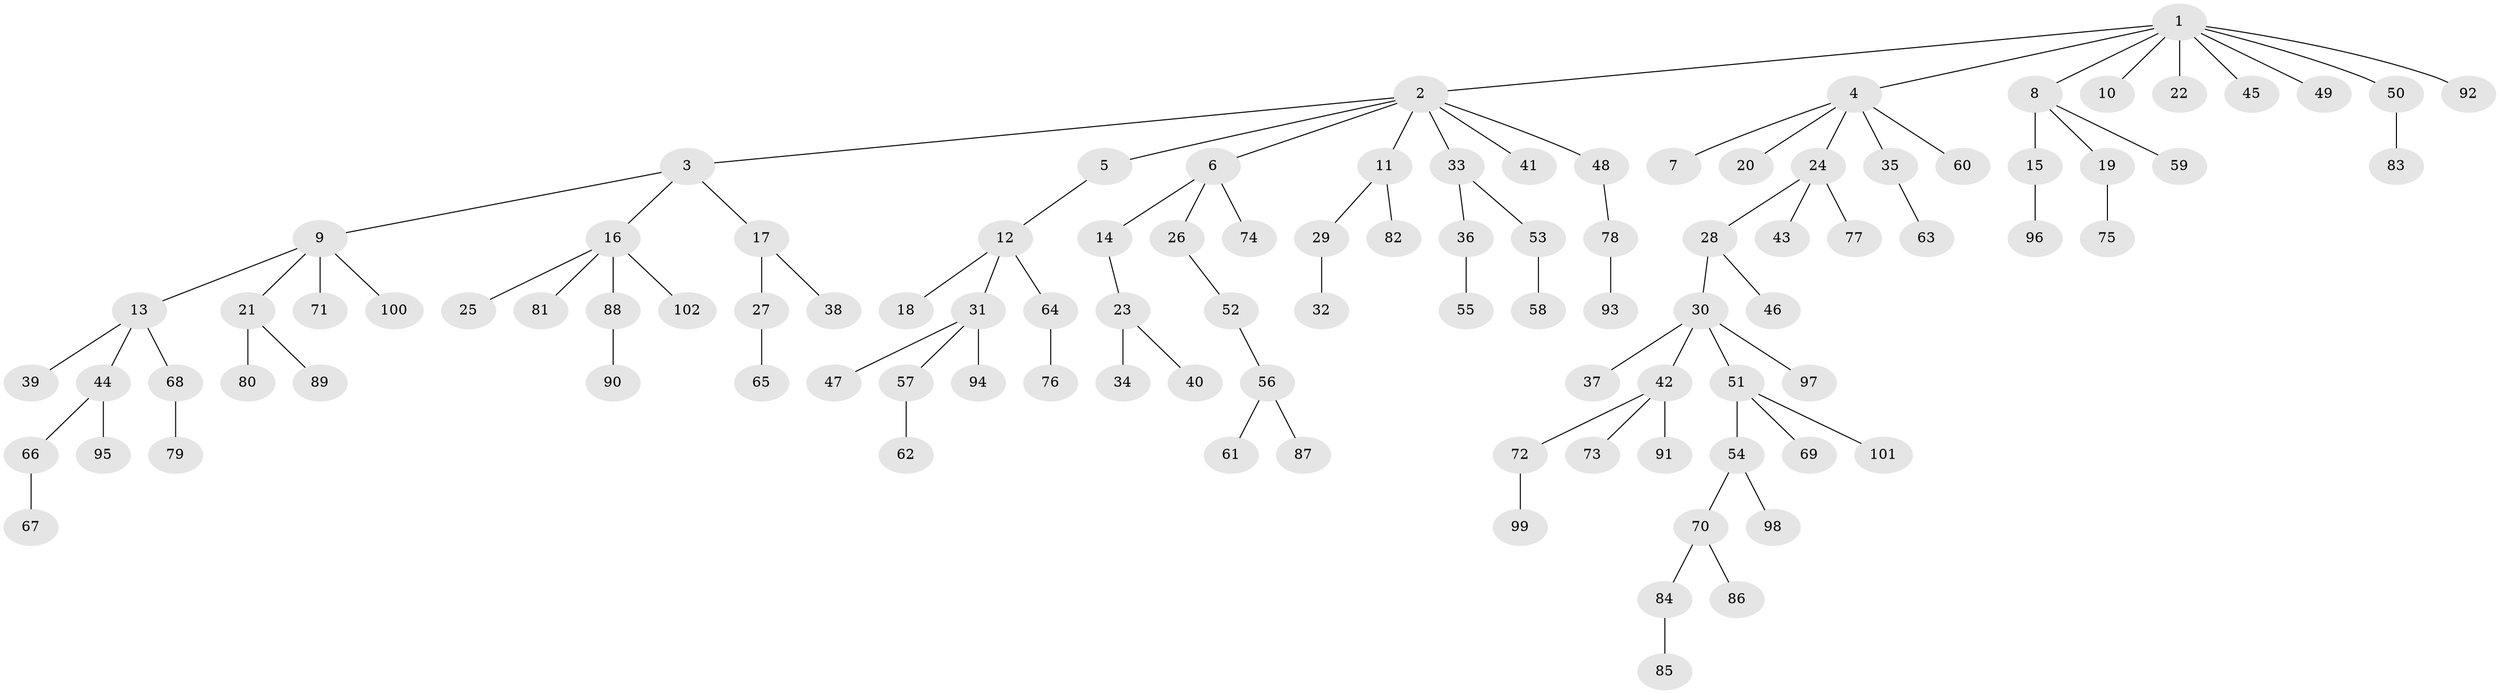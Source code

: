 // Generated by graph-tools (version 1.1) at 2025/36/03/09/25 02:36:39]
// undirected, 102 vertices, 101 edges
graph export_dot {
graph [start="1"]
  node [color=gray90,style=filled];
  1;
  2;
  3;
  4;
  5;
  6;
  7;
  8;
  9;
  10;
  11;
  12;
  13;
  14;
  15;
  16;
  17;
  18;
  19;
  20;
  21;
  22;
  23;
  24;
  25;
  26;
  27;
  28;
  29;
  30;
  31;
  32;
  33;
  34;
  35;
  36;
  37;
  38;
  39;
  40;
  41;
  42;
  43;
  44;
  45;
  46;
  47;
  48;
  49;
  50;
  51;
  52;
  53;
  54;
  55;
  56;
  57;
  58;
  59;
  60;
  61;
  62;
  63;
  64;
  65;
  66;
  67;
  68;
  69;
  70;
  71;
  72;
  73;
  74;
  75;
  76;
  77;
  78;
  79;
  80;
  81;
  82;
  83;
  84;
  85;
  86;
  87;
  88;
  89;
  90;
  91;
  92;
  93;
  94;
  95;
  96;
  97;
  98;
  99;
  100;
  101;
  102;
  1 -- 2;
  1 -- 4;
  1 -- 8;
  1 -- 10;
  1 -- 22;
  1 -- 45;
  1 -- 49;
  1 -- 50;
  1 -- 92;
  2 -- 3;
  2 -- 5;
  2 -- 6;
  2 -- 11;
  2 -- 33;
  2 -- 41;
  2 -- 48;
  3 -- 9;
  3 -- 16;
  3 -- 17;
  4 -- 7;
  4 -- 20;
  4 -- 24;
  4 -- 35;
  4 -- 60;
  5 -- 12;
  6 -- 14;
  6 -- 26;
  6 -- 74;
  8 -- 15;
  8 -- 19;
  8 -- 59;
  9 -- 13;
  9 -- 21;
  9 -- 71;
  9 -- 100;
  11 -- 29;
  11 -- 82;
  12 -- 18;
  12 -- 31;
  12 -- 64;
  13 -- 39;
  13 -- 44;
  13 -- 68;
  14 -- 23;
  15 -- 96;
  16 -- 25;
  16 -- 81;
  16 -- 88;
  16 -- 102;
  17 -- 27;
  17 -- 38;
  19 -- 75;
  21 -- 80;
  21 -- 89;
  23 -- 34;
  23 -- 40;
  24 -- 28;
  24 -- 43;
  24 -- 77;
  26 -- 52;
  27 -- 65;
  28 -- 30;
  28 -- 46;
  29 -- 32;
  30 -- 37;
  30 -- 42;
  30 -- 51;
  30 -- 97;
  31 -- 47;
  31 -- 57;
  31 -- 94;
  33 -- 36;
  33 -- 53;
  35 -- 63;
  36 -- 55;
  42 -- 72;
  42 -- 73;
  42 -- 91;
  44 -- 66;
  44 -- 95;
  48 -- 78;
  50 -- 83;
  51 -- 54;
  51 -- 69;
  51 -- 101;
  52 -- 56;
  53 -- 58;
  54 -- 70;
  54 -- 98;
  56 -- 61;
  56 -- 87;
  57 -- 62;
  64 -- 76;
  66 -- 67;
  68 -- 79;
  70 -- 84;
  70 -- 86;
  72 -- 99;
  78 -- 93;
  84 -- 85;
  88 -- 90;
}
